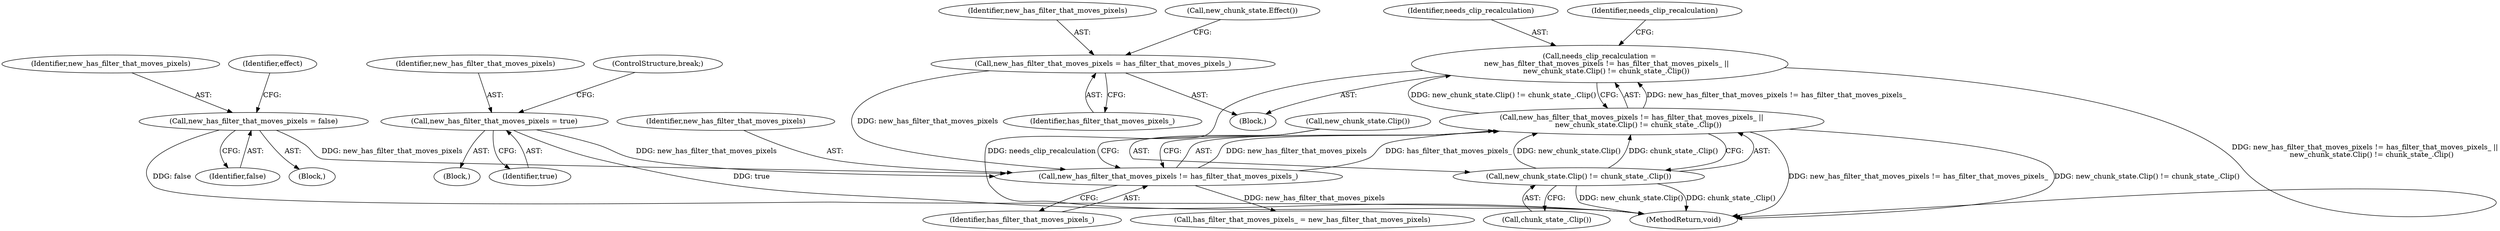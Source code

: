 digraph "0_Chrome_f911e11e7f6b5c0d6f5ee694a9871de6619889f7_17@API" {
"1000190" [label="(Call,needs_clip_recalculation =\n      new_has_filter_that_moves_pixels != has_filter_that_moves_pixels_ ||\n      new_chunk_state.Clip() != chunk_state_.Clip())"];
"1000192" [label="(Call,new_has_filter_that_moves_pixels != has_filter_that_moves_pixels_ ||\n      new_chunk_state.Clip() != chunk_state_.Clip())"];
"1000193" [label="(Call,new_has_filter_that_moves_pixels != has_filter_that_moves_pixels_)"];
"1000185" [label="(Call,new_has_filter_that_moves_pixels = true)"];
"1000165" [label="(Call,new_has_filter_that_moves_pixels = false)"];
"1000157" [label="(Call,new_has_filter_that_moves_pixels = has_filter_that_moves_pixels_)"];
"1000196" [label="(Call,new_chunk_state.Clip() != chunk_state_.Clip())"];
"1000159" [label="(Identifier,has_filter_that_moves_pixels_)"];
"1000167" [label="(Identifier,false)"];
"1000102" [label="(Block,)"];
"1000190" [label="(Call,needs_clip_recalculation =\n      new_has_filter_that_moves_pixels != has_filter_that_moves_pixels_ ||\n      new_chunk_state.Clip() != chunk_state_.Clip())"];
"1000192" [label="(Call,new_has_filter_that_moves_pixels != has_filter_that_moves_pixels_ ||\n      new_chunk_state.Clip() != chunk_state_.Clip())"];
"1000187" [label="(Identifier,true)"];
"1000171" [label="(Identifier,effect)"];
"1000188" [label="(ControlStructure,break;)"];
"1000197" [label="(Call,new_chunk_state.Clip())"];
"1000164" [label="(Block,)"];
"1000196" [label="(Call,new_chunk_state.Clip() != chunk_state_.Clip())"];
"1000186" [label="(Identifier,new_has_filter_that_moves_pixels)"];
"1000222" [label="(MethodReturn,void)"];
"1000185" [label="(Call,new_has_filter_that_moves_pixels = true)"];
"1000158" [label="(Identifier,new_has_filter_that_moves_pixels)"];
"1000165" [label="(Call,new_has_filter_that_moves_pixels = false)"];
"1000166" [label="(Identifier,new_has_filter_that_moves_pixels)"];
"1000162" [label="(Call,new_chunk_state.Effect())"];
"1000198" [label="(Call,chunk_state_.Clip())"];
"1000191" [label="(Identifier,needs_clip_recalculation)"];
"1000219" [label="(Call,has_filter_that_moves_pixels_ = new_has_filter_that_moves_pixels)"];
"1000200" [label="(Identifier,needs_clip_recalculation)"];
"1000157" [label="(Call,new_has_filter_that_moves_pixels = has_filter_that_moves_pixels_)"];
"1000195" [label="(Identifier,has_filter_that_moves_pixels_)"];
"1000194" [label="(Identifier,new_has_filter_that_moves_pixels)"];
"1000193" [label="(Call,new_has_filter_that_moves_pixels != has_filter_that_moves_pixels_)"];
"1000184" [label="(Block,)"];
"1000190" -> "1000102"  [label="AST: "];
"1000190" -> "1000192"  [label="CFG: "];
"1000191" -> "1000190"  [label="AST: "];
"1000192" -> "1000190"  [label="AST: "];
"1000200" -> "1000190"  [label="CFG: "];
"1000190" -> "1000222"  [label="DDG: needs_clip_recalculation"];
"1000190" -> "1000222"  [label="DDG: new_has_filter_that_moves_pixels != has_filter_that_moves_pixels_ ||\n      new_chunk_state.Clip() != chunk_state_.Clip()"];
"1000192" -> "1000190"  [label="DDG: new_has_filter_that_moves_pixels != has_filter_that_moves_pixels_"];
"1000192" -> "1000190"  [label="DDG: new_chunk_state.Clip() != chunk_state_.Clip()"];
"1000192" -> "1000193"  [label="CFG: "];
"1000192" -> "1000196"  [label="CFG: "];
"1000193" -> "1000192"  [label="AST: "];
"1000196" -> "1000192"  [label="AST: "];
"1000192" -> "1000222"  [label="DDG: new_has_filter_that_moves_pixels != has_filter_that_moves_pixels_"];
"1000192" -> "1000222"  [label="DDG: new_chunk_state.Clip() != chunk_state_.Clip()"];
"1000193" -> "1000192"  [label="DDG: new_has_filter_that_moves_pixels"];
"1000193" -> "1000192"  [label="DDG: has_filter_that_moves_pixels_"];
"1000196" -> "1000192"  [label="DDG: new_chunk_state.Clip()"];
"1000196" -> "1000192"  [label="DDG: chunk_state_.Clip()"];
"1000193" -> "1000195"  [label="CFG: "];
"1000194" -> "1000193"  [label="AST: "];
"1000195" -> "1000193"  [label="AST: "];
"1000197" -> "1000193"  [label="CFG: "];
"1000185" -> "1000193"  [label="DDG: new_has_filter_that_moves_pixels"];
"1000165" -> "1000193"  [label="DDG: new_has_filter_that_moves_pixels"];
"1000157" -> "1000193"  [label="DDG: new_has_filter_that_moves_pixels"];
"1000193" -> "1000219"  [label="DDG: new_has_filter_that_moves_pixels"];
"1000185" -> "1000184"  [label="AST: "];
"1000185" -> "1000187"  [label="CFG: "];
"1000186" -> "1000185"  [label="AST: "];
"1000187" -> "1000185"  [label="AST: "];
"1000188" -> "1000185"  [label="CFG: "];
"1000185" -> "1000222"  [label="DDG: true"];
"1000165" -> "1000164"  [label="AST: "];
"1000165" -> "1000167"  [label="CFG: "];
"1000166" -> "1000165"  [label="AST: "];
"1000167" -> "1000165"  [label="AST: "];
"1000171" -> "1000165"  [label="CFG: "];
"1000165" -> "1000222"  [label="DDG: false"];
"1000157" -> "1000102"  [label="AST: "];
"1000157" -> "1000159"  [label="CFG: "];
"1000158" -> "1000157"  [label="AST: "];
"1000159" -> "1000157"  [label="AST: "];
"1000162" -> "1000157"  [label="CFG: "];
"1000196" -> "1000198"  [label="CFG: "];
"1000197" -> "1000196"  [label="AST: "];
"1000198" -> "1000196"  [label="AST: "];
"1000196" -> "1000222"  [label="DDG: new_chunk_state.Clip()"];
"1000196" -> "1000222"  [label="DDG: chunk_state_.Clip()"];
}
